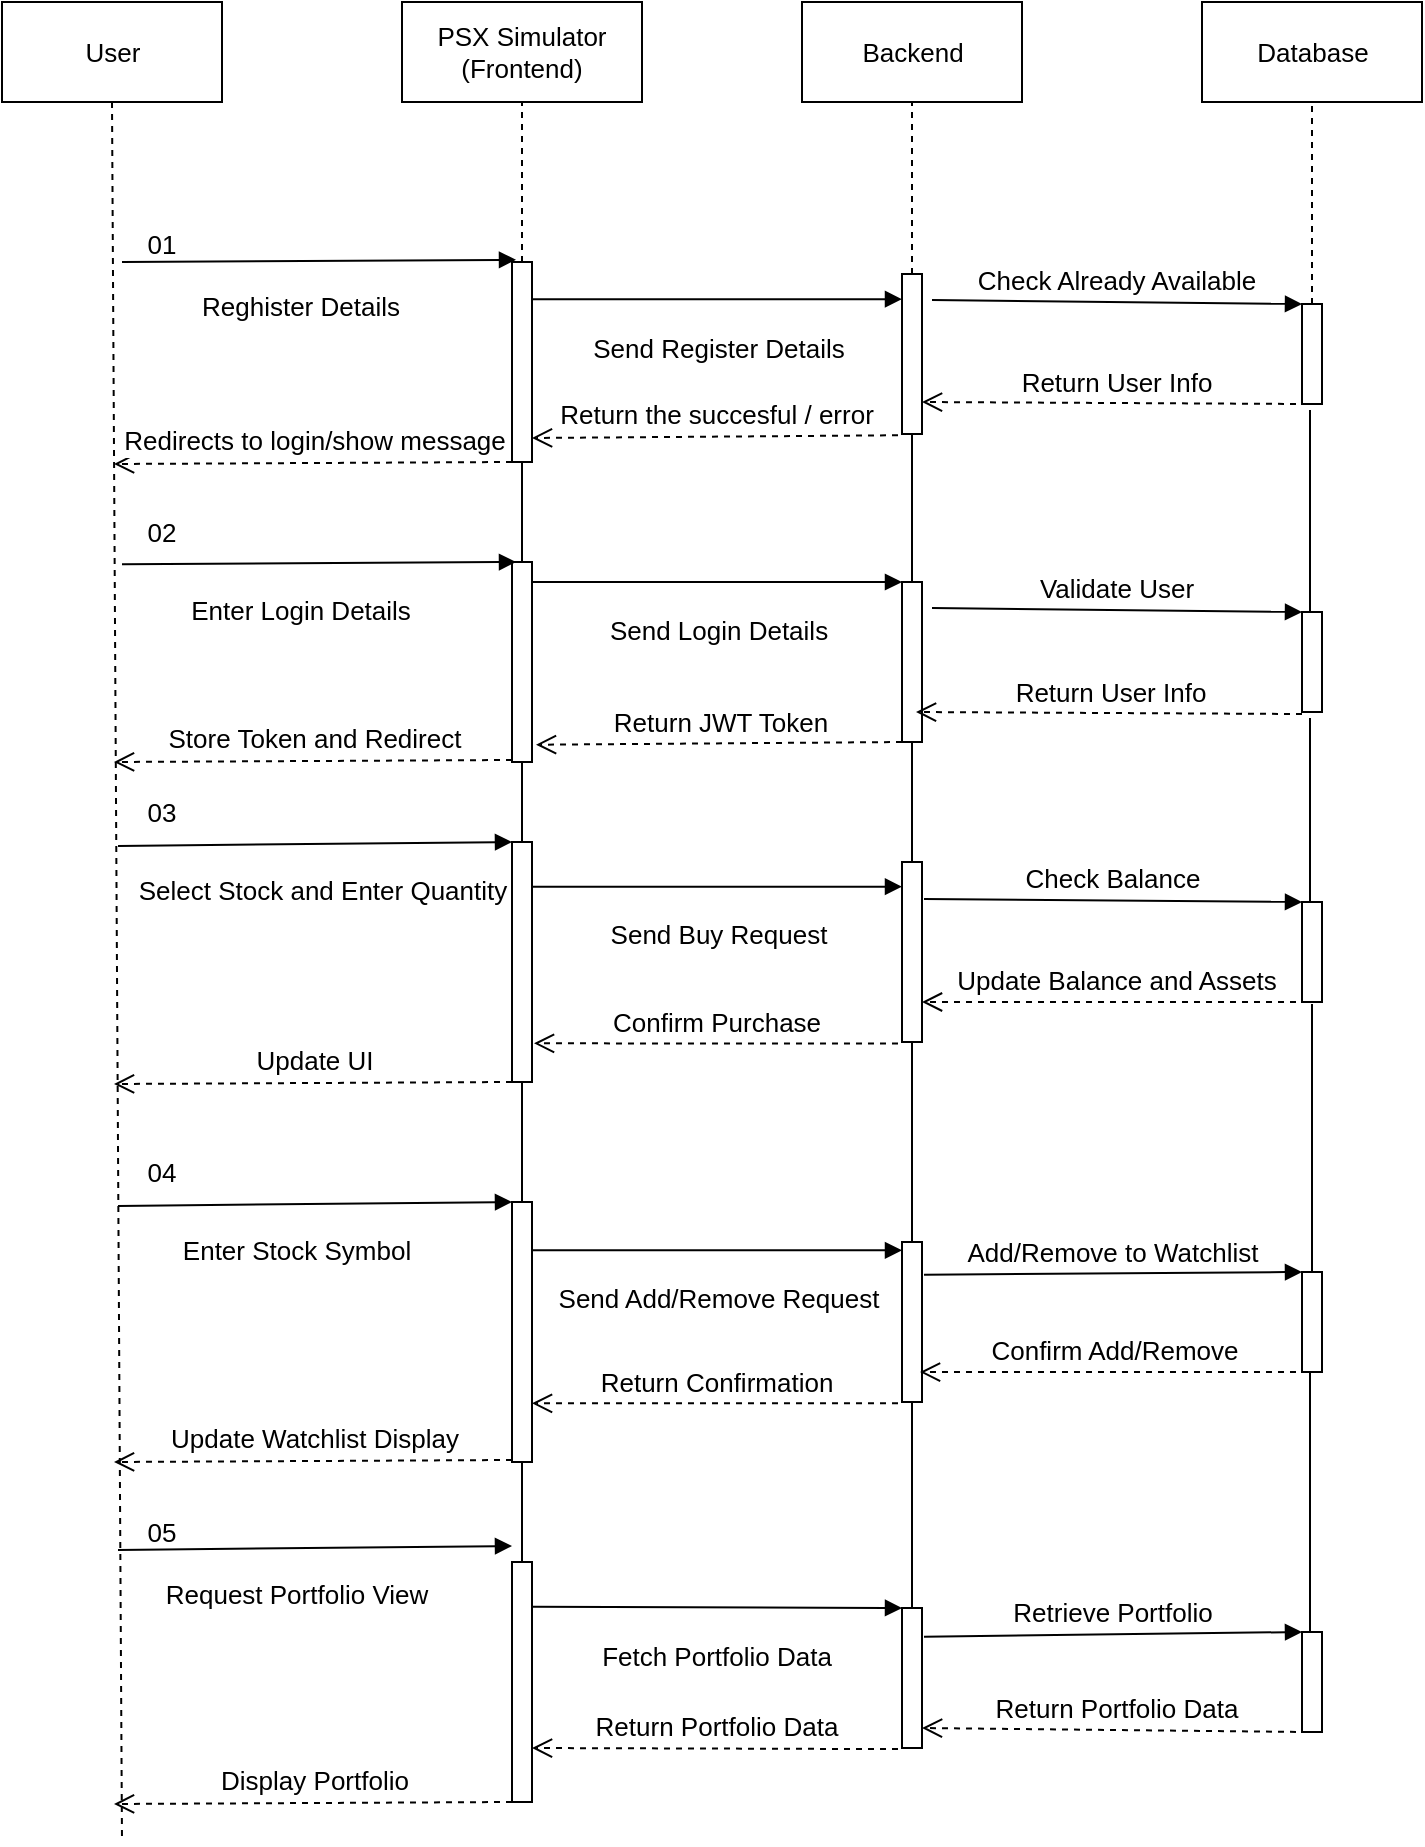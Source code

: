 <mxfile>
    <diagram id="CINxY7s1XdfWSX6-NmDz" name="Page-1">
        <mxGraphModel dx="1133" dy="825" grid="1" gridSize="10" guides="1" tooltips="1" connect="1" arrows="1" fold="1" page="1" pageScale="1" pageWidth="850" pageHeight="1100" math="0" shadow="0">
            <root>
                <mxCell id="0"/>
                <mxCell id="1" parent="0"/>
                <mxCell id="6" style="edgeStyle=none;html=1;exitX=0.5;exitY=1;exitDx=0;exitDy=0;endArrow=none;endFill=0;dashed=1;" parent="1" source="2" edge="1">
                    <mxGeometry relative="1" as="geometry">
                        <mxPoint x="100" y="1000" as="targetPoint"/>
                    </mxGeometry>
                </mxCell>
                <mxCell id="2" value="User" style="html=1;fillColor=none;fontSize=13;" parent="1" vertex="1">
                    <mxGeometry x="40" y="80" width="110" height="50" as="geometry"/>
                </mxCell>
                <mxCell id="4" value="Backend" style="html=1;fillColor=none;fontSize=13;" parent="1" vertex="1">
                    <mxGeometry x="440" y="80" width="110" height="50" as="geometry"/>
                </mxCell>
                <mxCell id="5" value="Database" style="html=1;fillColor=none;fontSize=13;" parent="1" vertex="1">
                    <mxGeometry x="640" y="80" width="110" height="50" as="geometry"/>
                </mxCell>
                <mxCell id="11" value="" style="edgeStyle=none;html=1;dashed=1;endArrow=none;endFill=0;fontSize=13;" parent="1" source="9" target="10" edge="1">
                    <mxGeometry relative="1" as="geometry"/>
                </mxCell>
                <mxCell id="9" value="" style="html=1;points=[];perimeter=orthogonalPerimeter;fontSize=13;" parent="1" vertex="1">
                    <mxGeometry x="295" y="210" width="10" height="100" as="geometry"/>
                </mxCell>
                <mxCell id="10" value="&lt;span style=&quot;font-size: 13px;&quot;&gt;PSX Simulator&lt;br style=&quot;font-size: 13px;&quot;&gt;(Frontend)&lt;br style=&quot;font-size: 13px;&quot;&gt;&lt;/span&gt;" style="whiteSpace=wrap;html=1;fillColor=none;fontSize=13;" parent="1" vertex="1">
                    <mxGeometry x="240" y="80" width="120" height="50" as="geometry"/>
                </mxCell>
                <mxCell id="12" value="Reghister Details" style="endArrow=block;endFill=1;html=1;align=center;verticalAlign=top;entryX=0.2;entryY=-0.011;entryDx=0;entryDy=0;entryPerimeter=0;fontSize=13;" parent="1" target="9" edge="1">
                    <mxGeometry x="-0.087" y="-9" relative="1" as="geometry">
                        <mxPoint x="100" y="210" as="sourcePoint"/>
                        <mxPoint x="270" y="210" as="targetPoint"/>
                        <mxPoint x="-1" as="offset"/>
                    </mxGeometry>
                </mxCell>
                <mxCell id="21" value="" style="edgeStyle=none;html=1;startArrow=none;startFill=0;endArrow=none;endFill=0;dashed=1;fontSize=13;" parent="1" source="15" target="4" edge="1">
                    <mxGeometry relative="1" as="geometry"/>
                </mxCell>
                <mxCell id="15" value="" style="html=1;points=[];perimeter=orthogonalPerimeter;fontSize=13;" parent="1" vertex="1">
                    <mxGeometry x="490" y="216" width="10" height="80" as="geometry"/>
                </mxCell>
                <mxCell id="16" value="Send Register Details" style="html=1;verticalAlign=top;startArrow=none;endArrow=block;startSize=8;startFill=0;snapToPoint=0;exitX=1;exitY=0.186;exitDx=0;exitDy=0;exitPerimeter=0;fontSize=13;" parent="1" source="9" target="15" edge="1">
                    <mxGeometry y="-10" relative="1" as="geometry">
                        <mxPoint x="310" y="250" as="sourcePoint"/>
                        <mxPoint as="offset"/>
                    </mxGeometry>
                </mxCell>
                <mxCell id="23" value="" style="edgeStyle=none;html=1;dashed=1;startArrow=none;startFill=0;endArrow=none;endFill=0;entryX=0.5;entryY=1;entryDx=0;entryDy=0;fontSize=13;" parent="1" target="5" edge="1" source="24">
                    <mxGeometry relative="1" as="geometry">
                        <mxPoint x="695" y="280" as="sourcePoint"/>
                        <mxPoint x="695" y="200" as="targetPoint"/>
                    </mxGeometry>
                </mxCell>
                <mxCell id="25" value="Check Already Available" style="html=1;verticalAlign=bottom;endArrow=block;entryX=0;entryY=0;exitX=1.5;exitY=0.163;exitDx=0;exitDy=0;exitPerimeter=0;fontSize=13;" parent="1" source="15" target="24" edge="1">
                    <mxGeometry relative="1" as="geometry">
                        <mxPoint x="620" y="280" as="sourcePoint"/>
                    </mxGeometry>
                </mxCell>
                <mxCell id="26" value="Return User Info" style="html=1;verticalAlign=bottom;endArrow=open;dashed=1;endSize=8;exitX=0.3;exitY=1;exitDx=0;exitDy=0;exitPerimeter=0;fontSize=13;entryX=1;entryY=0.8;entryDx=0;entryDy=0;entryPerimeter=0;" parent="1" source="24" target="15" edge="1">
                    <mxGeometry relative="1" as="geometry">
                        <mxPoint x="510" y="281" as="targetPoint"/>
                        <mxPoint x="690" y="356" as="sourcePoint"/>
                    </mxGeometry>
                </mxCell>
                <mxCell id="27" value="Return the succesful / error" style="html=1;verticalAlign=bottom;endArrow=open;dashed=1;endSize=8;exitX=-0.2;exitY=1.008;exitDx=0;exitDy=0;exitPerimeter=0;fontSize=13;entryX=1;entryY=0.88;entryDx=0;entryDy=0;entryPerimeter=0;" parent="1" source="15" target="9" edge="1">
                    <mxGeometry relative="1" as="geometry">
                        <mxPoint x="320" y="330" as="targetPoint"/>
                        <mxPoint x="490" y="440" as="sourcePoint"/>
                        <Array as="points"/>
                    </mxGeometry>
                </mxCell>
                <mxCell id="28" value="Redirects to login/show message" style="html=1;verticalAlign=bottom;endArrow=open;dashed=1;endSize=8;exitX=0.3;exitY=1;exitDx=0;exitDy=0;exitPerimeter=0;fontSize=13;" parent="1" edge="1">
                    <mxGeometry relative="1" as="geometry">
                        <mxPoint x="96" y="311" as="targetPoint"/>
                        <mxPoint x="295" y="310" as="sourcePoint"/>
                    </mxGeometry>
                </mxCell>
                <mxCell id="57" value="" style="edgeStyle=none;html=1;startArrow=none;startFill=0;endArrow=none;endFill=0;fontSize=13;" parent="1" source="80" target="9" edge="1">
                    <mxGeometry relative="1" as="geometry"/>
                </mxCell>
                <mxCell id="36" value="" style="html=1;points=[];perimeter=orthogonalPerimeter;fontSize=13;" parent="1" vertex="1">
                    <mxGeometry x="295" y="500" width="10" height="120" as="geometry"/>
                </mxCell>
                <mxCell id="58" value="" style="edgeStyle=none;html=1;startArrow=none;startFill=0;endArrow=none;endFill=0;fontSize=13;" parent="1" source="37" target="15" edge="1">
                    <mxGeometry relative="1" as="geometry"/>
                </mxCell>
                <mxCell id="59" value="" style="edgeStyle=none;html=1;startArrow=none;startFill=0;endArrow=none;endFill=0;fontSize=13;" parent="1" source="37" target="44" edge="1">
                    <mxGeometry relative="1" as="geometry"/>
                </mxCell>
                <mxCell id="37" value="" style="html=1;points=[];perimeter=orthogonalPerimeter;fontSize=13;" parent="1" vertex="1">
                    <mxGeometry x="490" y="510" width="10" height="90" as="geometry"/>
                </mxCell>
                <mxCell id="38" value="Send Buy Request" style="html=1;verticalAlign=top;startArrow=none;endArrow=block;startSize=8;startFill=0;snapToPoint=0;exitX=1;exitY=0.186;exitDx=0;exitDy=0;exitPerimeter=0;fontSize=13;" parent="1" source="36" target="37" edge="1">
                    <mxGeometry y="-10" relative="1" as="geometry">
                        <mxPoint x="310" y="480" as="sourcePoint"/>
                        <mxPoint as="offset"/>
                    </mxGeometry>
                </mxCell>
                <mxCell id="64" style="edgeStyle=none;html=1;entryX=0.4;entryY=1.06;entryDx=0;entryDy=0;entryPerimeter=0;startArrow=none;startFill=0;endArrow=none;endFill=0;fontSize=13;" parent="1" source="83" target="24" edge="1">
                    <mxGeometry relative="1" as="geometry"/>
                </mxCell>
                <mxCell id="39" value="" style="html=1;points=[];perimeter=orthogonalPerimeter;fontSize=13;" parent="1" vertex="1">
                    <mxGeometry x="690" y="530" width="10" height="50" as="geometry"/>
                </mxCell>
                <mxCell id="40" value="Check Balance" style="html=1;verticalAlign=bottom;endArrow=block;entryX=0;entryY=0;exitX=1.1;exitY=0.205;exitDx=0;exitDy=0;exitPerimeter=0;fontSize=13;" parent="1" source="37" target="39" edge="1">
                    <mxGeometry relative="1" as="geometry">
                        <mxPoint x="620" y="510" as="sourcePoint"/>
                    </mxGeometry>
                </mxCell>
                <mxCell id="41" value="Update Balance and Assets" style="html=1;verticalAlign=bottom;endArrow=open;dashed=1;endSize=8;exitX=0.3;exitY=1;exitDx=0;exitDy=0;exitPerimeter=0;fontSize=13;" parent="1" source="39" target="37" edge="1">
                    <mxGeometry relative="1" as="geometry">
                        <mxPoint x="503" y="587" as="targetPoint"/>
                        <mxPoint x="690" y="586" as="sourcePoint"/>
                    </mxGeometry>
                </mxCell>
                <mxCell id="42" value="Confirm Purchase" style="html=1;verticalAlign=bottom;endArrow=open;dashed=1;endSize=8;exitX=-0.2;exitY=1.008;exitDx=0;exitDy=0;exitPerimeter=0;entryX=1.1;entryY=0.839;entryDx=0;entryDy=0;entryPerimeter=0;fontSize=13;" parent="1" source="37" target="36" edge="1">
                    <mxGeometry relative="1" as="geometry">
                        <mxPoint x="306" y="590" as="targetPoint"/>
                        <mxPoint x="490" y="670" as="sourcePoint"/>
                    </mxGeometry>
                </mxCell>
                <mxCell id="62" value="" style="edgeStyle=none;html=1;startArrow=none;startFill=0;endArrow=none;endFill=0;fontSize=13;" parent="1" source="43" target="36" edge="1">
                    <mxGeometry relative="1" as="geometry"/>
                </mxCell>
                <mxCell id="43" value="" style="html=1;points=[];perimeter=orthogonalPerimeter;fontSize=13;" parent="1" vertex="1">
                    <mxGeometry x="295" y="680" width="10" height="130" as="geometry"/>
                </mxCell>
                <mxCell id="60" value="" style="edgeStyle=none;html=1;startArrow=none;startFill=0;endArrow=none;endFill=0;fontSize=13;" parent="1" source="44" target="51" edge="1">
                    <mxGeometry relative="1" as="geometry"/>
                </mxCell>
                <mxCell id="44" value="" style="html=1;points=[];perimeter=orthogonalPerimeter;fontSize=13;" parent="1" vertex="1">
                    <mxGeometry x="490" y="700" width="10" height="80" as="geometry"/>
                </mxCell>
                <mxCell id="45" value="Send Add/Remove Request" style="html=1;verticalAlign=top;startArrow=none;endArrow=block;startSize=8;startFill=0;snapToPoint=0;exitX=1;exitY=0.186;exitDx=0;exitDy=0;exitPerimeter=0;fontSize=13;" parent="1" source="43" target="44" edge="1">
                    <mxGeometry y="-10" relative="1" as="geometry">
                        <mxPoint x="310" y="670" as="sourcePoint"/>
                        <mxPoint as="offset"/>
                    </mxGeometry>
                </mxCell>
                <mxCell id="65" style="edgeStyle=none;html=1;entryX=0.5;entryY=1.02;entryDx=0;entryDy=0;entryPerimeter=0;startArrow=none;startFill=0;endArrow=none;endFill=0;fontSize=13;" parent="1" source="46" target="39" edge="1">
                    <mxGeometry relative="1" as="geometry"/>
                </mxCell>
                <mxCell id="66" style="edgeStyle=none;html=1;entryX=0.4;entryY=0.04;entryDx=0;entryDy=0;entryPerimeter=0;startArrow=none;startFill=0;endArrow=none;endFill=0;fontSize=13;" parent="1" source="46" target="53" edge="1">
                    <mxGeometry relative="1" as="geometry"/>
                </mxCell>
                <mxCell id="46" value="" style="html=1;points=[];perimeter=orthogonalPerimeter;fontSize=13;" parent="1" vertex="1">
                    <mxGeometry x="690" y="715" width="10" height="50" as="geometry"/>
                </mxCell>
                <mxCell id="47" value=" Add/Remove to Watchlist" style="html=1;verticalAlign=bottom;endArrow=block;entryX=0;entryY=0;exitX=1.1;exitY=0.205;exitDx=0;exitDy=0;exitPerimeter=0;fontSize=13;" parent="1" source="44" target="46" edge="1">
                    <mxGeometry relative="1" as="geometry">
                        <mxPoint x="620" y="700" as="sourcePoint"/>
                    </mxGeometry>
                </mxCell>
                <mxCell id="48" value=" Confirm Add/Remove" style="html=1;verticalAlign=bottom;endArrow=open;dashed=1;endSize=8;exitX=0.3;exitY=1;exitDx=0;exitDy=0;exitPerimeter=0;fontSize=13;entryX=0.9;entryY=0.813;entryDx=0;entryDy=0;entryPerimeter=0;" parent="1" source="46" target="44" edge="1">
                    <mxGeometry relative="1" as="geometry">
                        <mxPoint x="510" y="765" as="targetPoint"/>
                        <mxPoint x="690" y="776" as="sourcePoint"/>
                    </mxGeometry>
                </mxCell>
                <mxCell id="49" value="Return Confirmation" style="html=1;verticalAlign=bottom;endArrow=open;dashed=1;endSize=8;exitX=-0.2;exitY=1.008;exitDx=0;exitDy=0;exitPerimeter=0;fontSize=13;" parent="1" source="44" target="43" edge="1">
                    <mxGeometry relative="1" as="geometry">
                        <mxPoint x="310" y="780" as="targetPoint"/>
                        <mxPoint x="490" y="860" as="sourcePoint"/>
                    </mxGeometry>
                </mxCell>
                <mxCell id="61" value="" style="edgeStyle=none;html=1;startArrow=none;startFill=0;endArrow=none;endFill=0;fontSize=13;" parent="1" source="50" target="43" edge="1">
                    <mxGeometry relative="1" as="geometry"/>
                </mxCell>
                <mxCell id="50" value="" style="html=1;points=[];perimeter=orthogonalPerimeter;fontSize=13;" parent="1" vertex="1">
                    <mxGeometry x="295" y="860" width="10" height="120" as="geometry"/>
                </mxCell>
                <mxCell id="51" value="" style="html=1;points=[];perimeter=orthogonalPerimeter;fontSize=13;" parent="1" vertex="1">
                    <mxGeometry x="490" y="883" width="10" height="70" as="geometry"/>
                </mxCell>
                <mxCell id="52" value="Fetch Portfolio Data" style="html=1;verticalAlign=top;startArrow=none;endArrow=block;startSize=8;startFill=0;snapToPoint=0;exitX=1;exitY=0.186;exitDx=0;exitDy=0;exitPerimeter=0;fontSize=13;" parent="1" source="50" target="51" edge="1">
                    <mxGeometry y="-10" relative="1" as="geometry">
                        <mxPoint x="310" y="893" as="sourcePoint"/>
                        <mxPoint as="offset"/>
                    </mxGeometry>
                </mxCell>
                <mxCell id="53" value="" style="html=1;points=[];perimeter=orthogonalPerimeter;fontSize=13;" parent="1" vertex="1">
                    <mxGeometry x="690" y="895" width="10" height="50" as="geometry"/>
                </mxCell>
                <mxCell id="54" value="Retrieve Portfolio" style="html=1;verticalAlign=bottom;endArrow=block;entryX=0;entryY=0;exitX=1.1;exitY=0.205;exitDx=0;exitDy=0;exitPerimeter=0;fontSize=13;" parent="1" source="51" target="53" edge="1">
                    <mxGeometry relative="1" as="geometry">
                        <mxPoint x="620" y="923" as="sourcePoint"/>
                    </mxGeometry>
                </mxCell>
                <mxCell id="55" value="Return Portfolio Data" style="html=1;verticalAlign=bottom;endArrow=open;dashed=1;endSize=8;exitX=0.3;exitY=1;entryX=1;entryY=0.857;entryDx=0;entryDy=0;entryPerimeter=0;exitDx=0;exitDy=0;exitPerimeter=0;fontSize=13;" parent="1" source="53" target="51" edge="1">
                    <mxGeometry relative="1" as="geometry">
                        <mxPoint x="503" y="1000" as="targetPoint"/>
                        <mxPoint x="690" y="999" as="sourcePoint"/>
                    </mxGeometry>
                </mxCell>
                <mxCell id="56" value="Return Portfolio Data" style="html=1;verticalAlign=bottom;endArrow=open;dashed=1;endSize=8;exitX=-0.2;exitY=1.008;exitDx=0;exitDy=0;exitPerimeter=0;fontSize=13;entryX=1;entryY=0.775;entryDx=0;entryDy=0;entryPerimeter=0;" parent="1" source="51" target="50" edge="1">
                    <mxGeometry relative="1" as="geometry">
                        <mxPoint x="310" y="954" as="targetPoint"/>
                        <mxPoint x="490" y="1083" as="sourcePoint"/>
                    </mxGeometry>
                </mxCell>
                <mxCell id="67" value="&lt;div style=&quot;font-size: 13px;&quot;&gt;Select Stock and Enter&amp;nbsp;Quantity&lt;/div&gt;" style="endArrow=block;endFill=1;html=1;align=center;verticalAlign=top;entryX=0.2;entryY=-0.011;entryDx=0;entryDy=0;entryPerimeter=0;fontSize=13;" parent="1" edge="1">
                    <mxGeometry x="0.035" y="-9" relative="1" as="geometry">
                        <mxPoint x="98" y="501.98" as="sourcePoint"/>
                        <mxPoint x="295" y="500" as="targetPoint"/>
                        <mxPoint as="offset"/>
                    </mxGeometry>
                </mxCell>
                <mxCell id="68" value="Update UI" style="html=1;verticalAlign=bottom;endArrow=open;dashed=1;endSize=8;exitX=0.3;exitY=1;exitDx=0;exitDy=0;exitPerimeter=0;fontSize=13;" parent="1" edge="1">
                    <mxGeometry relative="1" as="geometry">
                        <mxPoint x="96" y="621" as="targetPoint"/>
                        <mxPoint x="295" y="620" as="sourcePoint"/>
                    </mxGeometry>
                </mxCell>
                <mxCell id="69" value="Update Watchlist Display" style="html=1;verticalAlign=bottom;endArrow=open;dashed=1;endSize=8;exitX=0.3;exitY=1;exitDx=0;exitDy=0;exitPerimeter=0;fontSize=13;" parent="1" edge="1">
                    <mxGeometry relative="1" as="geometry">
                        <mxPoint x="96" y="810" as="targetPoint"/>
                        <mxPoint x="295" y="809" as="sourcePoint"/>
                    </mxGeometry>
                </mxCell>
                <mxCell id="70" value="Enter Stock Symbol" style="endArrow=block;endFill=1;html=1;align=center;verticalAlign=top;entryX=0.2;entryY=-0.011;entryDx=0;entryDy=0;entryPerimeter=0;fontSize=13;" parent="1" edge="1">
                    <mxGeometry x="-0.087" y="-9" relative="1" as="geometry">
                        <mxPoint x="98" y="681.98" as="sourcePoint"/>
                        <mxPoint x="295" y="680" as="targetPoint"/>
                        <mxPoint x="-1" as="offset"/>
                    </mxGeometry>
                </mxCell>
                <mxCell id="71" value=" Display Portfolio" style="html=1;verticalAlign=bottom;endArrow=open;dashed=1;endSize=8;exitX=0.3;exitY=1;exitDx=0;exitDy=0;exitPerimeter=0;fontSize=13;" parent="1" edge="1">
                    <mxGeometry relative="1" as="geometry">
                        <mxPoint x="96" y="981" as="targetPoint"/>
                        <mxPoint x="295" y="980" as="sourcePoint"/>
                    </mxGeometry>
                </mxCell>
                <mxCell id="72" value="Request Portfolio View" style="endArrow=block;endFill=1;html=1;align=center;verticalAlign=top;entryX=0.2;entryY=-0.011;entryDx=0;entryDy=0;entryPerimeter=0;fontSize=13;" parent="1" edge="1">
                    <mxGeometry x="-0.087" y="-9" relative="1" as="geometry">
                        <mxPoint x="98" y="853.98" as="sourcePoint"/>
                        <mxPoint x="295" y="852" as="targetPoint"/>
                        <mxPoint x="-1" as="offset"/>
                    </mxGeometry>
                </mxCell>
                <mxCell id="73" value="01" style="text;html=1;strokeColor=none;fillColor=none;align=center;verticalAlign=middle;whiteSpace=wrap;rounded=0;fontSize=13;" parent="1" vertex="1">
                    <mxGeometry x="90" y="186" width="60" height="30" as="geometry"/>
                </mxCell>
                <mxCell id="74" value="02" style="text;html=1;strokeColor=none;fillColor=none;align=center;verticalAlign=middle;whiteSpace=wrap;rounded=0;fontSize=13;" parent="1" vertex="1">
                    <mxGeometry x="90" y="330" width="60" height="30" as="geometry"/>
                </mxCell>
                <mxCell id="77" value="04" style="text;html=1;strokeColor=none;fillColor=none;align=center;verticalAlign=middle;whiteSpace=wrap;rounded=0;fontSize=13;" parent="1" vertex="1">
                    <mxGeometry x="90" y="650" width="60" height="30" as="geometry"/>
                </mxCell>
                <mxCell id="78" value="05" style="text;html=1;strokeColor=none;fillColor=none;align=center;verticalAlign=middle;whiteSpace=wrap;rounded=0;fontSize=13;" parent="1" vertex="1">
                    <mxGeometry x="90" y="830" width="60" height="30" as="geometry"/>
                </mxCell>
                <mxCell id="79" value="" style="edgeStyle=none;html=1;dashed=1;startArrow=none;startFill=0;endArrow=none;endFill=0;entryX=0.5;entryY=1;entryDx=0;entryDy=0;fontSize=13;" edge="1" parent="1" target="24">
                    <mxGeometry relative="1" as="geometry">
                        <mxPoint x="695" y="280" as="sourcePoint"/>
                        <mxPoint x="695" y="130" as="targetPoint"/>
                    </mxGeometry>
                </mxCell>
                <mxCell id="24" value="" style="html=1;points=[];perimeter=orthogonalPerimeter;fontSize=13;" parent="1" vertex="1">
                    <mxGeometry x="690" y="231" width="10" height="50" as="geometry"/>
                </mxCell>
                <mxCell id="81" value="" style="edgeStyle=none;html=1;startArrow=none;startFill=0;endArrow=none;endFill=0;fontSize=13;" edge="1" parent="1" source="36" target="80">
                    <mxGeometry relative="1" as="geometry">
                        <mxPoint x="300" y="500" as="sourcePoint"/>
                        <mxPoint x="300" y="310" as="targetPoint"/>
                    </mxGeometry>
                </mxCell>
                <mxCell id="80" value="" style="html=1;points=[];perimeter=orthogonalPerimeter;fontSize=13;" vertex="1" parent="1">
                    <mxGeometry x="295" y="360" width="10" height="100" as="geometry"/>
                </mxCell>
                <mxCell id="82" value="" style="html=1;points=[];perimeter=orthogonalPerimeter;fontSize=13;" vertex="1" parent="1">
                    <mxGeometry x="490" y="370" width="10" height="80" as="geometry"/>
                </mxCell>
                <mxCell id="84" value="" style="edgeStyle=none;html=1;entryX=0.4;entryY=1.06;entryDx=0;entryDy=0;entryPerimeter=0;startArrow=none;startFill=0;endArrow=none;endFill=0;fontSize=13;" edge="1" parent="1" source="39" target="83">
                    <mxGeometry relative="1" as="geometry">
                        <mxPoint x="694" y="530" as="sourcePoint"/>
                        <mxPoint x="694" y="284" as="targetPoint"/>
                    </mxGeometry>
                </mxCell>
                <mxCell id="83" value="" style="html=1;points=[];perimeter=orthogonalPerimeter;fontSize=13;" vertex="1" parent="1">
                    <mxGeometry x="690" y="385" width="10" height="50" as="geometry"/>
                </mxCell>
                <mxCell id="85" value="Enter Login Details" style="endArrow=block;endFill=1;html=1;align=center;verticalAlign=top;entryX=0.2;entryY=-0.011;entryDx=0;entryDy=0;entryPerimeter=0;fontSize=13;" edge="1" parent="1">
                    <mxGeometry x="-0.087" y="-9" relative="1" as="geometry">
                        <mxPoint x="100" y="361.1" as="sourcePoint"/>
                        <mxPoint x="297" y="360.0" as="targetPoint"/>
                        <mxPoint x="-1" as="offset"/>
                    </mxGeometry>
                </mxCell>
                <mxCell id="86" value="Store Token and Redirect" style="html=1;verticalAlign=bottom;endArrow=open;dashed=1;endSize=8;exitX=0.3;exitY=1;exitDx=0;exitDy=0;exitPerimeter=0;fontSize=13;" edge="1" parent="1">
                    <mxGeometry relative="1" as="geometry">
                        <mxPoint x="96" y="460" as="targetPoint"/>
                        <mxPoint x="295" y="459" as="sourcePoint"/>
                    </mxGeometry>
                </mxCell>
                <mxCell id="87" value="Send Login Details" style="html=1;verticalAlign=top;startArrow=none;endArrow=block;startSize=8;startFill=0;snapToPoint=0;exitX=1;exitY=0.186;exitDx=0;exitDy=0;exitPerimeter=0;fontSize=13;" edge="1" parent="1">
                    <mxGeometry y="-10" relative="1" as="geometry">
                        <mxPoint x="305" y="370.0" as="sourcePoint"/>
                        <mxPoint as="offset"/>
                        <mxPoint x="490" y="370.0" as="targetPoint"/>
                    </mxGeometry>
                </mxCell>
                <mxCell id="88" value="Return JWT Token" style="html=1;verticalAlign=bottom;endArrow=open;dashed=1;endSize=8;exitX=-0.2;exitY=1.008;exitDx=0;exitDy=0;exitPerimeter=0;fontSize=13;entryX=1;entryY=0.88;entryDx=0;entryDy=0;entryPerimeter=0;" edge="1" parent="1">
                    <mxGeometry relative="1" as="geometry">
                        <mxPoint x="307" y="451.36" as="targetPoint"/>
                        <mxPoint x="490" y="450.0" as="sourcePoint"/>
                        <Array as="points"/>
                    </mxGeometry>
                </mxCell>
                <mxCell id="89" value="Validate User" style="html=1;verticalAlign=bottom;endArrow=block;entryX=0;entryY=0;exitX=1.5;exitY=0.163;exitDx=0;exitDy=0;exitPerimeter=0;fontSize=13;" edge="1" parent="1">
                    <mxGeometry relative="1" as="geometry">
                        <mxPoint x="505" y="383.04" as="sourcePoint"/>
                        <mxPoint x="690" y="385" as="targetPoint"/>
                    </mxGeometry>
                </mxCell>
                <mxCell id="90" value="Return User Info" style="html=1;verticalAlign=bottom;endArrow=open;dashed=1;endSize=8;exitX=0.3;exitY=1;exitDx=0;exitDy=0;exitPerimeter=0;fontSize=13;entryX=1;entryY=0.8;entryDx=0;entryDy=0;entryPerimeter=0;" edge="1" parent="1">
                    <mxGeometry relative="1" as="geometry">
                        <mxPoint x="497" y="435" as="targetPoint"/>
                        <mxPoint x="690" y="436" as="sourcePoint"/>
                    </mxGeometry>
                </mxCell>
                <mxCell id="91" value="03" style="text;html=1;strokeColor=none;fillColor=none;align=center;verticalAlign=middle;whiteSpace=wrap;rounded=0;fontSize=13;" vertex="1" parent="1">
                    <mxGeometry x="90" y="470" width="60" height="30" as="geometry"/>
                </mxCell>
            </root>
        </mxGraphModel>
    </diagram>
</mxfile>
